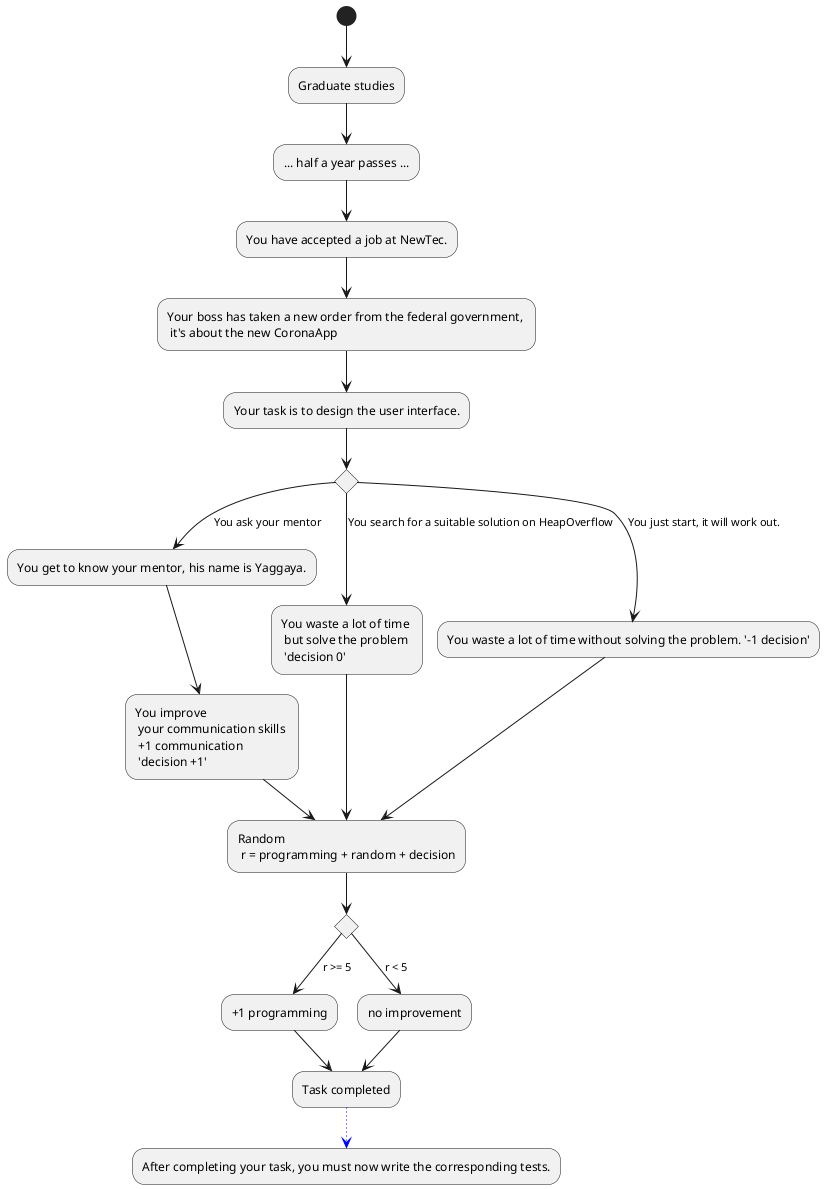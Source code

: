 @startuml
(*) --> "Graduate studies" as as
--> "... half a year passes ..."
--> "You have accepted a job at NewTec."
--> "Your boss has taken a new order from the federal government, \n it's about the new CoronaApp" as a1
--> "Your task is to design the user interface."
if "" then
--> [You ask your mentor] "You get to know your mentor, his name is Yaggaya."
--> "You improve \n your communication skills \n +1 communication \n 'decision +1'" as a
else
--> [You search for a suitable solution on HeapOverflow] "You waste a lot of time \n but solve the problem \n 'decision 0'" as b
else
--> [You just start, it will work out.] "You waste a lot of time without solving the problem. '-1 decision'" as c

a --> "Random \n r = programming + random + decision" as r
b --> r
c --> r

if "" then
--> [r >= 5] "+1 programming" as p1
else
--> [r < 5] "no improvement"

--> "Task completed" as aa

p1 --> aa


-[#blue,dotted]-> "After completing your task, you must now write the corresponding tests."



@enduml